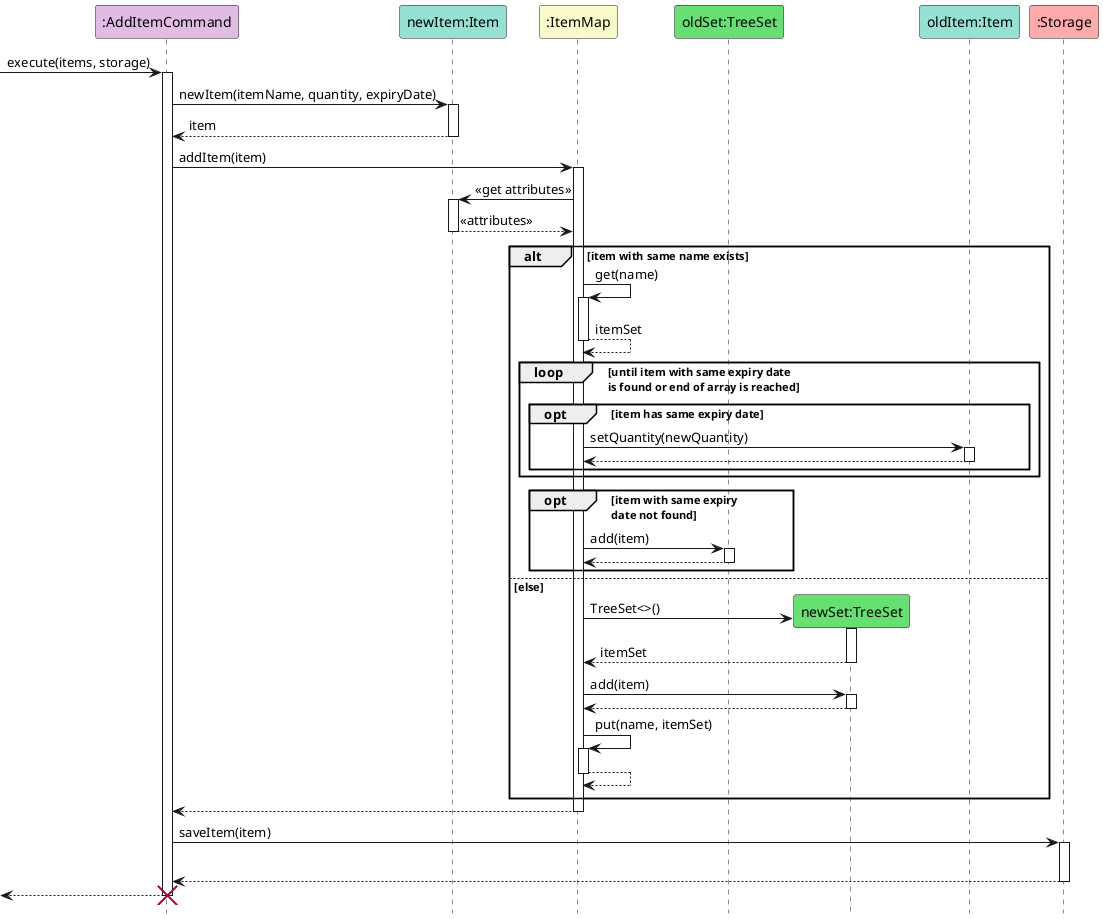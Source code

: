 @startuml

hide footbox
skinparam sequenceReferenceBackgroundColor #f7807c

participant ":AddItemCommand" as AddItemCommand #E0BBE4
participant "newItem:Item" as newItem #95E1D3
participant ":ItemMap" as ItemMap #F9FBCB
participant "oldSet:TreeSet" as oldTreeSet #67E072
participant "newSet:TreeSet" as newTreeSet #67E072
participant "oldItem:Item" as oldItem #95E1D3
participant ":Storage" as Storage #FFABAB

-> AddItemCommand : execute(items, storage)
activate AddItemCommand

AddItemCommand -> newItem : newItem(itemName, quantity, expiryDate)
activate newItem
return item
deactivate newItem

AddItemCommand -> ItemMap : addItem(item)
activate ItemMap

ItemMap -> newItem : <<get attributes>>
activate newItem
return <<attributes>>
deactivate newItem

alt item with same name exists
    ItemMap -> ItemMap : get(name)
    activate ItemMap
    return itemSet

    loop until item with same expiry date \nis found or end of array is reached
        opt item has same expiry date
            ItemMap -> oldItem : setQuantity(newQuantity)
            activate oldItem
            return
            deactivate oldItem
        end
    end

    opt item with same expiry \ndate not found
        ItemMap -> oldTreeSet : add(item)
        activate oldTreeSet
        return
        deactivate oldTreeSet
    end


else else
    ItemMap -> newTreeSet ** : TreeSet<>()
    activate newTreeSet
    return itemSet
    deactivate newTreeSet
    ItemMap -> newTreeSet : add(item)
    activate newTreeSet
    return
    deactivate newTreeSet
    ItemMap -> ItemMap : put(name, itemSet)
    activate ItemMap
    return
    ||10||
end

ItemMap --> AddItemCommand
deactivate ItemMap

AddItemCommand -> Storage : saveItem(item)
activate Storage
||||||
return
deactivate Storage

<-- AddItemCommand
deactivate AddItemCommand
destroy AddItemCommand

@enduml